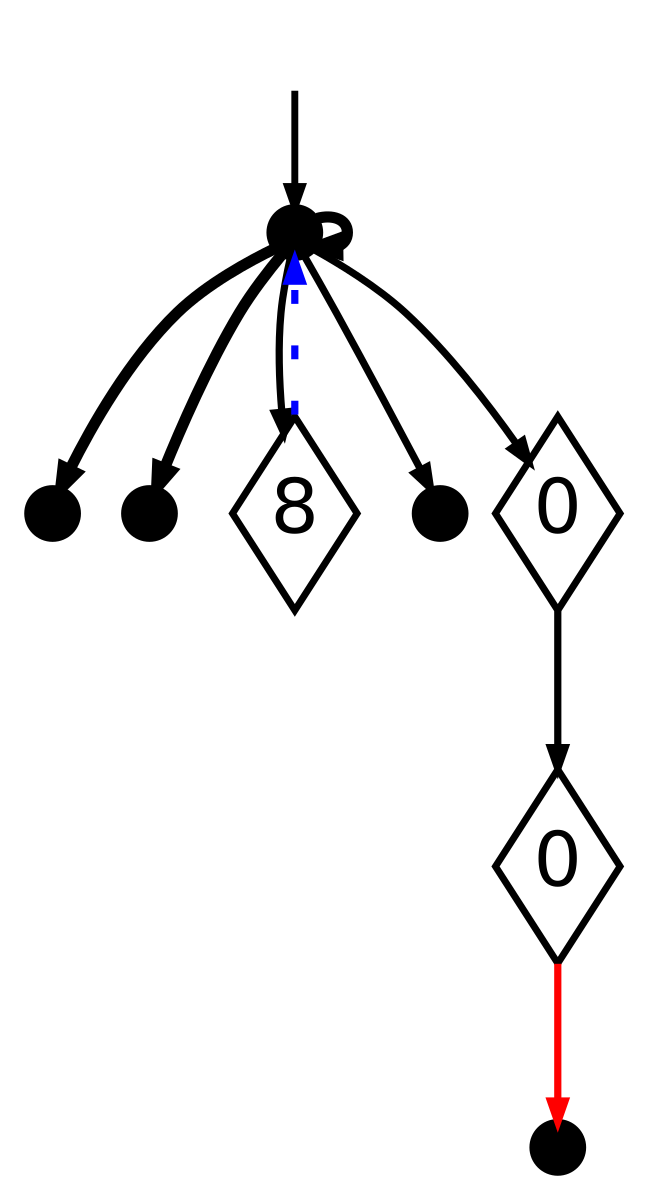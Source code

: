 digraph model {
  orientation = portrait;
  graph [ rankdir = "TB", ranksep="0.1", nodesep="0.05", size="8!" ];
  node [ fontname = "Helvetica", fontsize="6.0", shape="point", margin="0.01", height="0.1", width="0.5" ];
  edge [ fontname = "Helvetica", arrowsize=".3", arrowhead="normal", fontsize="6.0", margin="0.05" ];
None [shape=none, style=invis, width=0.1, height=0.1]
None->0
{rank = source; None}
0->1[penwidth="1.6127838567197355",label = "  "];0->0[penwidth="1.6127838567197355",label = "  "];0->2[penwidth="1.6127838567197355",label = "  "];"2-0-0-0-0-8" [label="8" , shape=diamond, width=0.05, height=0.05, fontsize=11, xlabel=" "];
0->"2-0-0-0-0-8"[penwidth="1.0413926851582251",label = "  "];"2-0-0-0-0-8"->0[style=dotted, color=blue,penwidth="1.0413926851582251",label = "  "];0->3[penwidth="1.0413926851582251",label = "  "];"2-0-4-0-1-0" [label="0" , shape=diamond, width=0.05, height=0.05, fontsize=11, xlabel=" "];
0->"2-0-4-0-1-0"[penwidth="1.0413926851582251",label = "  "];"2-0-4-1-2-0" [label="0" , shape=diamond, width=0.05, height=0.05, fontsize=11, xlabel=" "];
"2-0-4-0-1-0"->"2-0-4-1-2-0"[penwidth="1.0413926851582251",label = "  "];"2-0-4-1-2-0"->4[color=red,penwidth="1.0413926851582251",label = "  "];}
